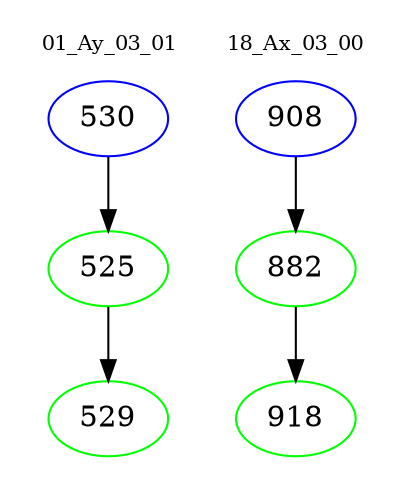 digraph{
subgraph cluster_0 {
color = white
label = "01_Ay_03_01";
fontsize=10;
T0_530 [label="530", color="blue"]
T0_530 -> T0_525 [color="black"]
T0_525 [label="525", color="green"]
T0_525 -> T0_529 [color="black"]
T0_529 [label="529", color="green"]
}
subgraph cluster_1 {
color = white
label = "18_Ax_03_00";
fontsize=10;
T1_908 [label="908", color="blue"]
T1_908 -> T1_882 [color="black"]
T1_882 [label="882", color="green"]
T1_882 -> T1_918 [color="black"]
T1_918 [label="918", color="green"]
}
}
